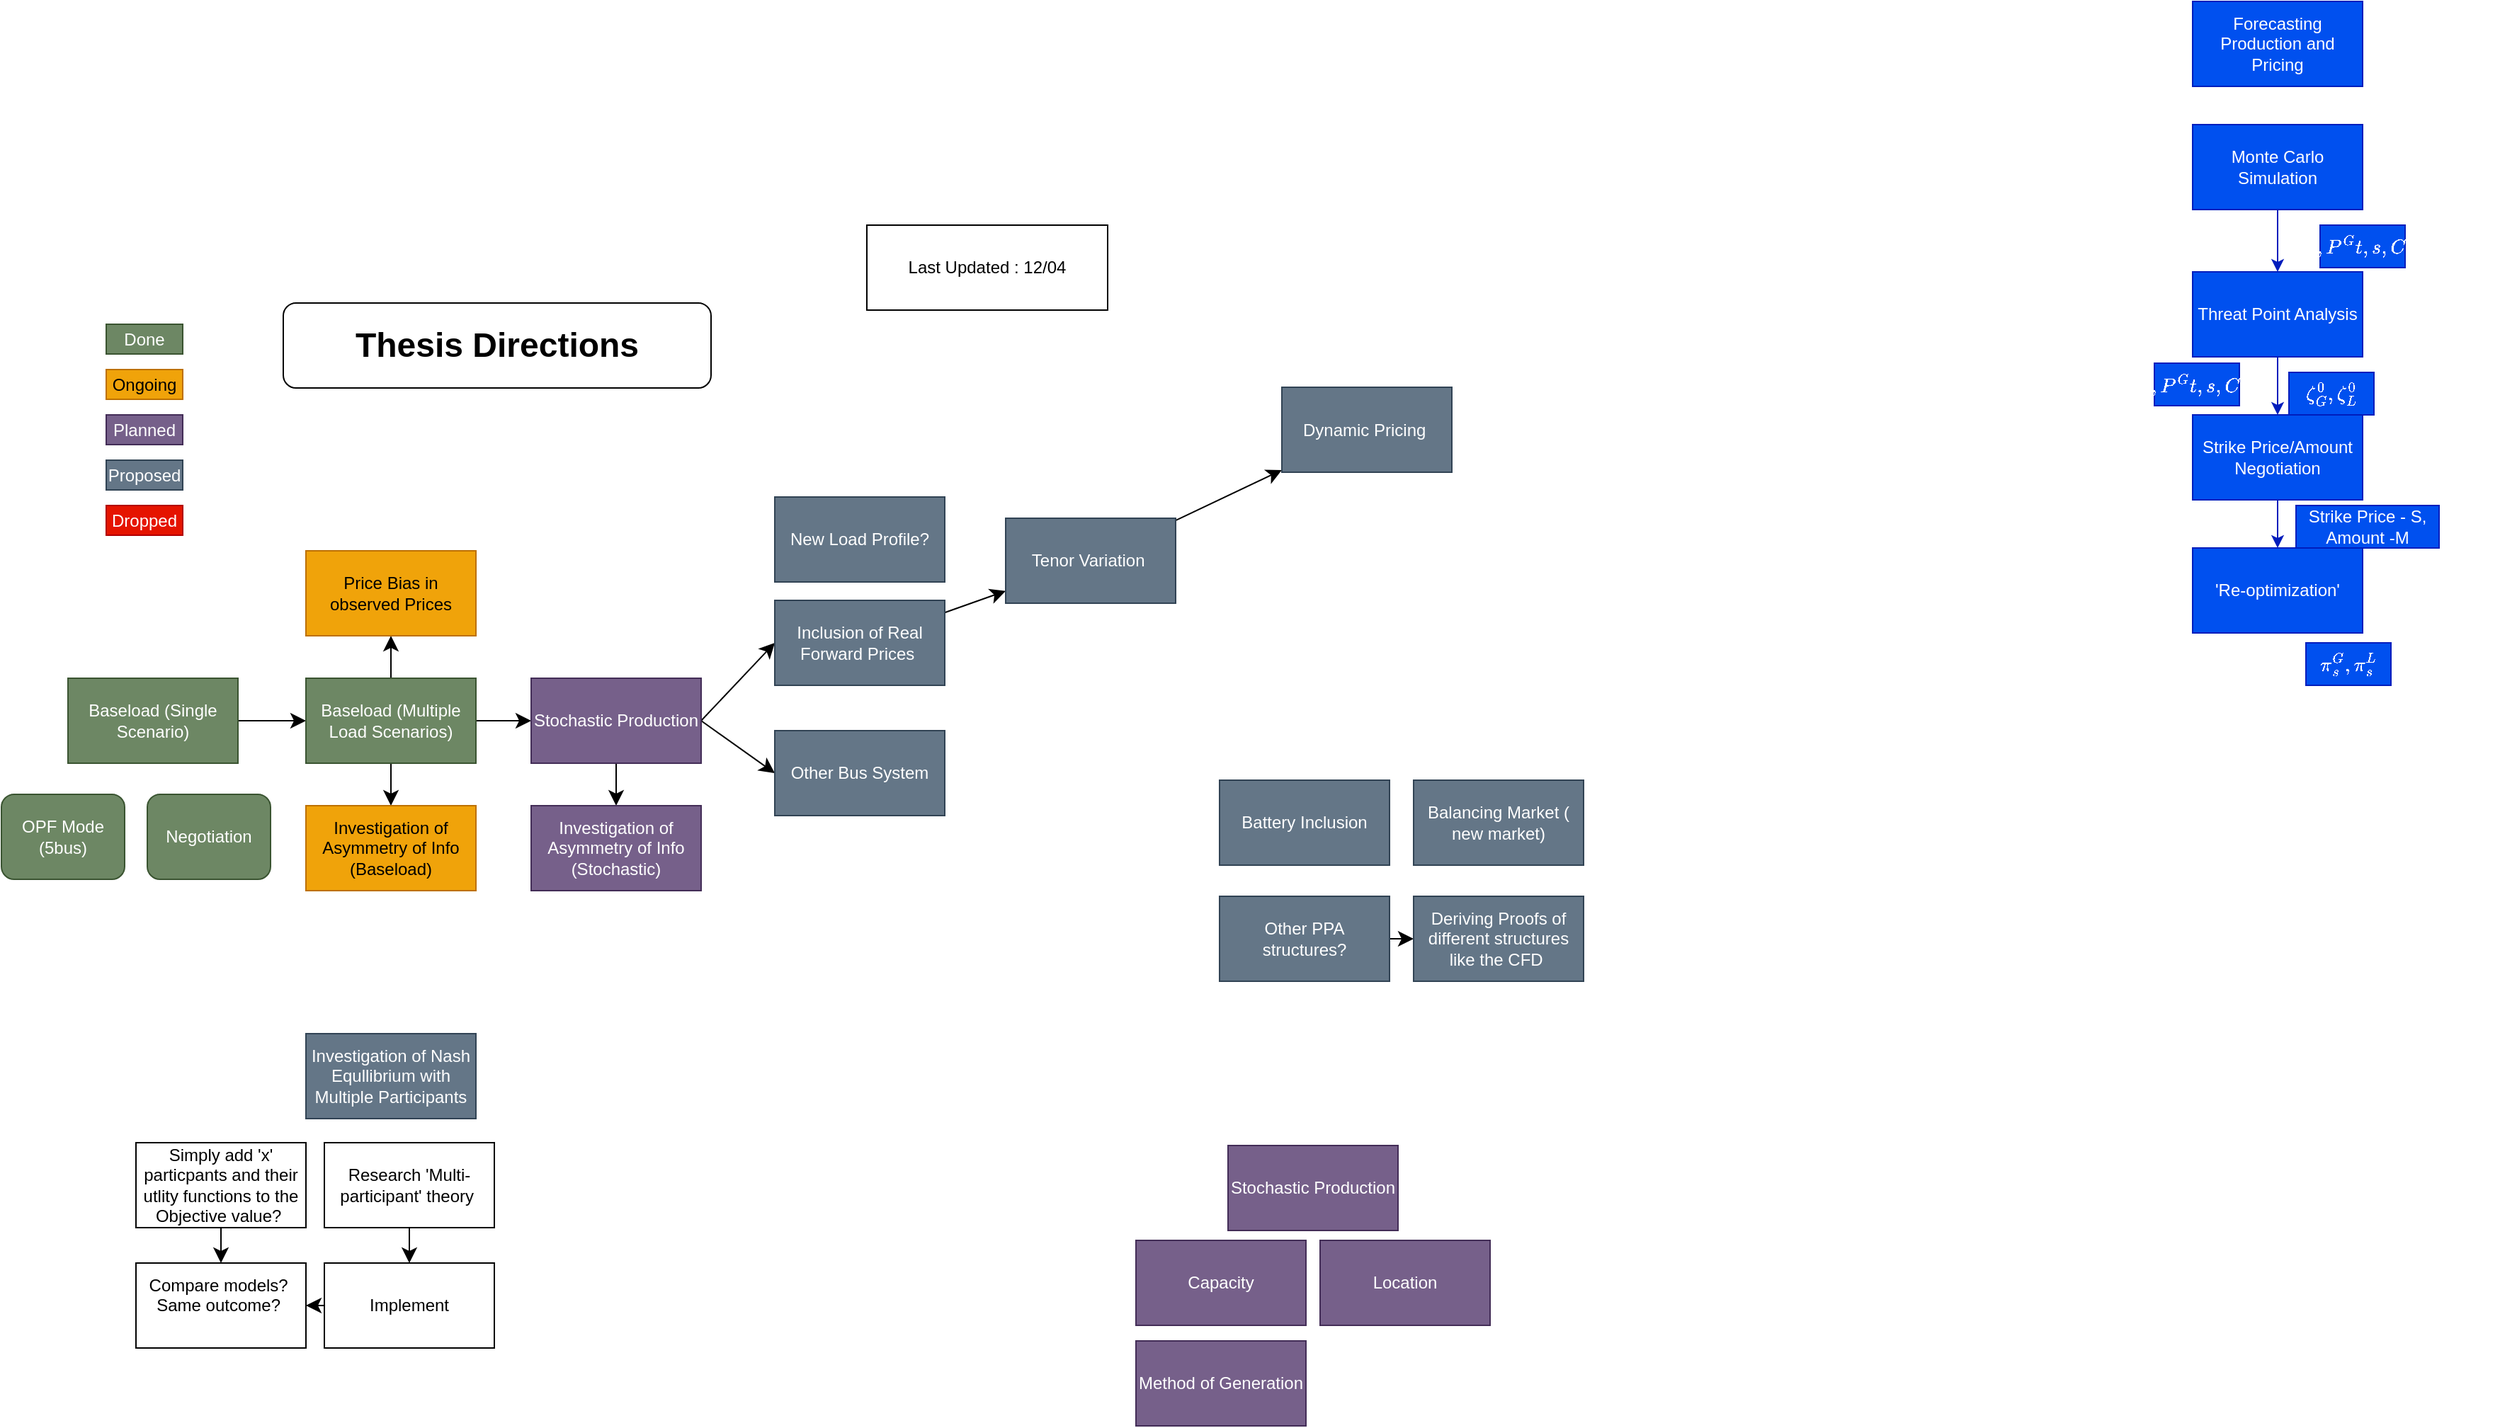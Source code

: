 <mxfile version="27.1.3">
  <diagram name="Page-1" id="gxrjSW7dHCJMyxnZooIF">
    <mxGraphModel dx="1383" dy="986" grid="0" gridSize="10" guides="1" tooltips="1" connect="1" arrows="1" fold="1" page="0" pageScale="1" pageWidth="827" pageHeight="1169" math="1" shadow="0">
      <root>
        <mxCell id="0" />
        <mxCell id="1" parent="0" />
        <mxCell id="rKD6LL7eQiW8871ztSu--3" value="" style="edgeStyle=none;curved=1;rounded=0;orthogonalLoop=1;jettySize=auto;html=1;fontSize=12;startSize=8;endSize=8;exitX=1;exitY=0.5;exitDx=0;exitDy=0;" parent="1" source="rKD6LL7eQiW8871ztSu--1" target="rKD6LL7eQiW8871ztSu--2" edge="1">
          <mxGeometry relative="1" as="geometry">
            <mxPoint x="-73" y="261.091" as="sourcePoint" />
          </mxGeometry>
        </mxCell>
        <mxCell id="rKD6LL7eQiW8871ztSu--1" value="Baseload (Single Scenario)" style="rounded=0;whiteSpace=wrap;html=1;fillColor=#6d8764;strokeColor=#3A5431;fontColor=#ffffff;" parent="1" vertex="1">
          <mxGeometry x="-206" y="165" width="120" height="60" as="geometry" />
        </mxCell>
        <mxCell id="rKD6LL7eQiW8871ztSu--6" style="edgeStyle=none;curved=1;rounded=0;orthogonalLoop=1;jettySize=auto;html=1;exitX=1;exitY=0.5;exitDx=0;exitDy=0;entryX=0;entryY=0.5;entryDx=0;entryDy=0;fontSize=12;startSize=8;endSize=8;" parent="1" source="rKD6LL7eQiW8871ztSu--2" target="rKD6LL7eQiW8871ztSu--5" edge="1">
          <mxGeometry relative="1" as="geometry" />
        </mxCell>
        <mxCell id="rKD6LL7eQiW8871ztSu--9" value="" style="edgeStyle=none;curved=1;rounded=0;orthogonalLoop=1;jettySize=auto;html=1;fontSize=12;startSize=8;endSize=8;" parent="1" source="rKD6LL7eQiW8871ztSu--2" target="rKD6LL7eQiW8871ztSu--8" edge="1">
          <mxGeometry relative="1" as="geometry" />
        </mxCell>
        <mxCell id="rKD6LL7eQiW8871ztSu--48" value="" style="edgeStyle=none;curved=1;rounded=0;orthogonalLoop=1;jettySize=auto;html=1;fontSize=12;startSize=8;endSize=8;" parent="1" source="rKD6LL7eQiW8871ztSu--2" target="rKD6LL7eQiW8871ztSu--47" edge="1">
          <mxGeometry relative="1" as="geometry" />
        </mxCell>
        <mxCell id="rKD6LL7eQiW8871ztSu--2" value="Baseload (Multiple Load Scenarios)" style="rounded=0;whiteSpace=wrap;html=1;fillColor=#6d8764;fontColor=#ffffff;strokeColor=#3A5431;" parent="1" vertex="1">
          <mxGeometry x="-38" y="165" width="120" height="60" as="geometry" />
        </mxCell>
        <mxCell id="rKD6LL7eQiW8871ztSu--28" style="edgeStyle=none;curved=1;rounded=0;orthogonalLoop=1;jettySize=auto;html=1;exitX=1;exitY=0.5;exitDx=0;exitDy=0;entryX=0;entryY=0.5;entryDx=0;entryDy=0;fontSize=12;startSize=8;endSize=8;" parent="1" source="rKD6LL7eQiW8871ztSu--5" target="rKD6LL7eQiW8871ztSu--26" edge="1">
          <mxGeometry relative="1" as="geometry" />
        </mxCell>
        <mxCell id="rKD6LL7eQiW8871ztSu--37" style="edgeStyle=none;curved=1;rounded=0;orthogonalLoop=1;jettySize=auto;html=1;exitX=1;exitY=0.5;exitDx=0;exitDy=0;entryX=0;entryY=0.5;entryDx=0;entryDy=0;fontSize=12;startSize=8;endSize=8;" parent="1" source="rKD6LL7eQiW8871ztSu--5" target="rKD6LL7eQiW8871ztSu--36" edge="1">
          <mxGeometry relative="1" as="geometry" />
        </mxCell>
        <mxCell id="rKD6LL7eQiW8871ztSu--50" value="" style="edgeStyle=none;curved=1;rounded=0;orthogonalLoop=1;jettySize=auto;html=1;fontSize=12;startSize=8;endSize=8;" parent="1" source="rKD6LL7eQiW8871ztSu--5" target="rKD6LL7eQiW8871ztSu--49" edge="1">
          <mxGeometry relative="1" as="geometry" />
        </mxCell>
        <mxCell id="rKD6LL7eQiW8871ztSu--5" value="Stochastic Production" style="rounded=0;whiteSpace=wrap;html=1;fillColor=#76608a;fontColor=#ffffff;strokeColor=#432D57;" parent="1" vertex="1">
          <mxGeometry x="121" y="165" width="120" height="60" as="geometry" />
        </mxCell>
        <mxCell id="rKD6LL7eQiW8871ztSu--30" value="" style="edgeStyle=none;curved=1;rounded=0;orthogonalLoop=1;jettySize=auto;html=1;fontSize=12;startSize=8;endSize=8;" parent="1" edge="1">
          <mxGeometry relative="1" as="geometry">
            <mxPoint x="413.0" y="231.967" as="sourcePoint" />
          </mxGeometry>
        </mxCell>
        <mxCell id="rKD6LL7eQiW8871ztSu--8" value="Price Bias in observed Prices" style="rounded=0;whiteSpace=wrap;html=1;fillColor=#f0a30a;fontColor=#000000;strokeColor=#BD7000;" parent="1" vertex="1">
          <mxGeometry x="-38" y="75" width="120" height="60" as="geometry" />
        </mxCell>
        <mxCell id="rKD6LL7eQiW8871ztSu--14" value="Ongoing" style="rounded=0;whiteSpace=wrap;html=1;fillColor=#f0a30a;fontColor=#000000;strokeColor=#BD7000;" parent="1" vertex="1">
          <mxGeometry x="-179" y="-53" width="54" height="21" as="geometry" />
        </mxCell>
        <mxCell id="rKD6LL7eQiW8871ztSu--15" value="Done" style="rounded=0;whiteSpace=wrap;html=1;fillColor=#6d8764;fontColor=#ffffff;strokeColor=#3A5431;" parent="1" vertex="1">
          <mxGeometry x="-179" y="-85" width="54" height="21" as="geometry" />
        </mxCell>
        <mxCell id="rKD6LL7eQiW8871ztSu--16" value="Planned" style="rounded=0;whiteSpace=wrap;html=1;fillColor=#76608a;fontColor=#ffffff;strokeColor=#432D57;" parent="1" vertex="1">
          <mxGeometry x="-179" y="-21" width="54" height="21" as="geometry" />
        </mxCell>
        <mxCell id="rKD6LL7eQiW8871ztSu--17" value="Proposed" style="rounded=0;whiteSpace=wrap;html=1;fillColor=#647687;fontColor=#ffffff;strokeColor=#314354;" parent="1" vertex="1">
          <mxGeometry x="-179" y="11" width="54" height="21" as="geometry" />
        </mxCell>
        <mxCell id="rKD6LL7eQiW8871ztSu--18" value="Dropped" style="rounded=0;whiteSpace=wrap;html=1;fillColor=#e51400;fontColor=#ffffff;strokeColor=#B20000;" parent="1" vertex="1">
          <mxGeometry x="-179" y="43" width="54" height="21" as="geometry" />
        </mxCell>
        <mxCell id="rKD6LL7eQiW8871ztSu--26" value="Other Bus System" style="rounded=0;whiteSpace=wrap;html=1;fillColor=#647687;fontColor=#ffffff;strokeColor=#314354;" parent="1" vertex="1">
          <mxGeometry x="293" y="202" width="120" height="60" as="geometry" />
        </mxCell>
        <mxCell id="rKD6LL7eQiW8871ztSu--34" value="&lt;h1&gt;Thesis Directions&lt;/h1&gt;" style="rounded=1;whiteSpace=wrap;html=1;" parent="1" vertex="1">
          <mxGeometry x="-54" y="-100" width="302" height="60" as="geometry" />
        </mxCell>
        <mxCell id="rKD6LL7eQiW8871ztSu--39" value="" style="edgeStyle=none;curved=1;rounded=0;orthogonalLoop=1;jettySize=auto;html=1;fontSize=12;startSize=8;endSize=8;" parent="1" source="rKD6LL7eQiW8871ztSu--36" target="rKD6LL7eQiW8871ztSu--38" edge="1">
          <mxGeometry relative="1" as="geometry" />
        </mxCell>
        <mxCell id="rKD6LL7eQiW8871ztSu--36" value="Inclusion of Real Forward Prices&amp;nbsp;" style="rounded=0;whiteSpace=wrap;html=1;fillColor=#647687;fontColor=#ffffff;strokeColor=#314354;" parent="1" vertex="1">
          <mxGeometry x="293" y="110" width="120" height="60" as="geometry" />
        </mxCell>
        <mxCell id="rKD6LL7eQiW8871ztSu--42" value="" style="edgeStyle=none;curved=1;rounded=0;orthogonalLoop=1;jettySize=auto;html=1;fontSize=12;startSize=8;endSize=8;" parent="1" source="rKD6LL7eQiW8871ztSu--38" target="rKD6LL7eQiW8871ztSu--41" edge="1">
          <mxGeometry relative="1" as="geometry" />
        </mxCell>
        <mxCell id="rKD6LL7eQiW8871ztSu--38" value="Tenor Variation&amp;nbsp;" style="rounded=0;whiteSpace=wrap;html=1;fillColor=#647687;fontColor=#ffffff;strokeColor=#314354;" parent="1" vertex="1">
          <mxGeometry x="456" y="52" width="120" height="60" as="geometry" />
        </mxCell>
        <mxCell id="rKD6LL7eQiW8871ztSu--40" value="Last Updated : 12/04" style="rounded=0;whiteSpace=wrap;html=1;" parent="1" vertex="1">
          <mxGeometry x="358" y="-155" width="170" height="60" as="geometry" />
        </mxCell>
        <mxCell id="rKD6LL7eQiW8871ztSu--41" value="Dynamic Pricing&amp;nbsp;" style="rounded=0;whiteSpace=wrap;html=1;fillColor=#647687;fontColor=#ffffff;strokeColor=#314354;" parent="1" vertex="1">
          <mxGeometry x="651" y="-40.5" width="120" height="60" as="geometry" />
        </mxCell>
        <mxCell id="Y7sS1COkAObIBIgLkpht-2" style="edgeStyle=none;curved=1;rounded=0;orthogonalLoop=1;jettySize=auto;html=1;exitX=1;exitY=0.5;exitDx=0;exitDy=0;fontSize=12;startSize=8;endSize=8;" parent="1" source="rKD6LL7eQiW8871ztSu--45" target="Y7sS1COkAObIBIgLkpht-1" edge="1">
          <mxGeometry relative="1" as="geometry" />
        </mxCell>
        <mxCell id="rKD6LL7eQiW8871ztSu--45" value="Other PPA structures?" style="rounded=0;whiteSpace=wrap;html=1;fillColor=#647687;fontColor=#ffffff;strokeColor=#314354;" parent="1" vertex="1">
          <mxGeometry x="607" y="319" width="120" height="60" as="geometry" />
        </mxCell>
        <mxCell id="rKD6LL7eQiW8871ztSu--46" value="Investigation of Nash Equllibrium with Multiple Participants" style="rounded=0;whiteSpace=wrap;html=1;fillColor=#647687;fontColor=#ffffff;strokeColor=#314354;" parent="1" vertex="1">
          <mxGeometry x="-38" y="416" width="120" height="60" as="geometry" />
        </mxCell>
        <mxCell id="rKD6LL7eQiW8871ztSu--47" value="Investigation of Asymmetry of Info (Baseload)" style="rounded=0;whiteSpace=wrap;html=1;fillColor=#f0a30a;fontColor=#000000;strokeColor=#BD7000;" parent="1" vertex="1">
          <mxGeometry x="-38" y="255" width="120" height="60" as="geometry" />
        </mxCell>
        <mxCell id="rKD6LL7eQiW8871ztSu--49" value="Investigation of Asymmetry of Info (Stochastic)" style="rounded=0;whiteSpace=wrap;html=1;fillColor=#76608a;fontColor=#ffffff;strokeColor=#432D57;" parent="1" vertex="1">
          <mxGeometry x="121" y="255" width="120" height="60" as="geometry" />
        </mxCell>
        <mxCell id="rKD6LL7eQiW8871ztSu--55" value="Battery Inclusion" style="rounded=0;whiteSpace=wrap;html=1;fillColor=#647687;fontColor=#ffffff;strokeColor=#314354;" parent="1" vertex="1">
          <mxGeometry x="607" y="237" width="120" height="60" as="geometry" />
        </mxCell>
        <mxCell id="rKD6LL7eQiW8871ztSu--56" value="Balancing Market ( new market)" style="rounded=0;whiteSpace=wrap;html=1;fillColor=#647687;fontColor=#ffffff;strokeColor=#314354;" parent="1" vertex="1">
          <mxGeometry x="744" y="237" width="120" height="60" as="geometry" />
        </mxCell>
        <mxCell id="rKD6LL7eQiW8871ztSu--59" value="OPF Mode (5bus)" style="rounded=1;whiteSpace=wrap;html=1;fillColor=#6d8764;fontColor=#ffffff;strokeColor=#3A5431;" parent="1" vertex="1">
          <mxGeometry x="-253" y="247" width="87" height="60" as="geometry" />
        </mxCell>
        <mxCell id="rKD6LL7eQiW8871ztSu--60" value="Negotiation" style="rounded=1;whiteSpace=wrap;html=1;fillColor=#6d8764;fontColor=#ffffff;strokeColor=#3A5431;" parent="1" vertex="1">
          <mxGeometry x="-150" y="247" width="87" height="60" as="geometry" />
        </mxCell>
        <mxCell id="Y7sS1COkAObIBIgLkpht-1" value="Deriving Proofs of different structures like the CFD&amp;nbsp;" style="rounded=0;whiteSpace=wrap;html=1;fillColor=#647687;fontColor=#ffffff;strokeColor=#314354;" parent="1" vertex="1">
          <mxGeometry x="744" y="319" width="120" height="60" as="geometry" />
        </mxCell>
        <mxCell id="Y7sS1COkAObIBIgLkpht-3" value="New Load Profile?" style="rounded=0;whiteSpace=wrap;html=1;fillColor=#647687;fontColor=#ffffff;strokeColor=#314354;" parent="1" vertex="1">
          <mxGeometry x="293" y="37" width="120" height="60" as="geometry" />
        </mxCell>
        <mxCell id="Y7sS1COkAObIBIgLkpht-4" value="Stochastic Production" style="rounded=0;whiteSpace=wrap;html=1;fillColor=#76608a;fontColor=#ffffff;strokeColor=#432D57;" parent="1" vertex="1">
          <mxGeometry x="613" y="495" width="120" height="60" as="geometry" />
        </mxCell>
        <mxCell id="Y7sS1COkAObIBIgLkpht-5" value="Capacity" style="rounded=0;whiteSpace=wrap;html=1;fillColor=#76608a;fontColor=#ffffff;strokeColor=#432D57;" parent="1" vertex="1">
          <mxGeometry x="548" y="562" width="120" height="60" as="geometry" />
        </mxCell>
        <mxCell id="Y7sS1COkAObIBIgLkpht-6" value="Location" style="rounded=0;whiteSpace=wrap;html=1;fillColor=#76608a;fontColor=#ffffff;strokeColor=#432D57;" parent="1" vertex="1">
          <mxGeometry x="678" y="562" width="120" height="60" as="geometry" />
        </mxCell>
        <mxCell id="Y7sS1COkAObIBIgLkpht-7" value="Method of Generation" style="rounded=0;whiteSpace=wrap;html=1;fillColor=#76608a;fontColor=#ffffff;strokeColor=#432D57;" parent="1" vertex="1">
          <mxGeometry x="548" y="633" width="120" height="60" as="geometry" />
        </mxCell>
        <mxCell id="tB2WvUKI93JjlL_zfi1k-7" value="" style="edgeStyle=none;curved=1;rounded=0;orthogonalLoop=1;jettySize=auto;html=1;fontSize=12;startSize=8;endSize=8;" parent="1" source="tB2WvUKI93JjlL_zfi1k-1" target="tB2WvUKI93JjlL_zfi1k-5" edge="1">
          <mxGeometry relative="1" as="geometry" />
        </mxCell>
        <mxCell id="tB2WvUKI93JjlL_zfi1k-1" value="Simply add &#39;x&#39; particpants and their utlity functions to the Objective value?&amp;nbsp;" style="rounded=0;whiteSpace=wrap;html=1;" parent="1" vertex="1">
          <mxGeometry x="-158" y="493" width="120" height="60" as="geometry" />
        </mxCell>
        <mxCell id="tB2WvUKI93JjlL_zfi1k-4" value="" style="edgeStyle=none;curved=1;rounded=0;orthogonalLoop=1;jettySize=auto;html=1;fontSize=12;startSize=8;endSize=8;" parent="1" source="tB2WvUKI93JjlL_zfi1k-2" target="tB2WvUKI93JjlL_zfi1k-3" edge="1">
          <mxGeometry relative="1" as="geometry" />
        </mxCell>
        <mxCell id="tB2WvUKI93JjlL_zfi1k-2" value="Research &#39;Multi-participant&#39; theory&amp;nbsp;" style="rounded=0;whiteSpace=wrap;html=1;" parent="1" vertex="1">
          <mxGeometry x="-25" y="493" width="120" height="60" as="geometry" />
        </mxCell>
        <mxCell id="tB2WvUKI93JjlL_zfi1k-6" style="edgeStyle=none;curved=1;rounded=0;orthogonalLoop=1;jettySize=auto;html=1;exitX=0;exitY=0.5;exitDx=0;exitDy=0;entryX=1;entryY=0.5;entryDx=0;entryDy=0;fontSize=12;startSize=8;endSize=8;" parent="1" source="tB2WvUKI93JjlL_zfi1k-3" target="tB2WvUKI93JjlL_zfi1k-5" edge="1">
          <mxGeometry relative="1" as="geometry" />
        </mxCell>
        <mxCell id="tB2WvUKI93JjlL_zfi1k-3" value="Implement" style="rounded=0;whiteSpace=wrap;html=1;" parent="1" vertex="1">
          <mxGeometry x="-25" y="578" width="120" height="60" as="geometry" />
        </mxCell>
        <mxCell id="tB2WvUKI93JjlL_zfi1k-5" value="Compare models?&amp;nbsp;&lt;br&gt;Same outcome?&amp;nbsp;&lt;div&gt;&lt;br/&gt;&lt;/div&gt;" style="rounded=0;whiteSpace=wrap;html=1;" parent="1" vertex="1">
          <mxGeometry x="-158" y="578" width="120" height="60" as="geometry" />
        </mxCell>
        <mxCell id="6" value="" style="edgeStyle=none;html=1;fillColor=#0050ef;strokeColor=#001DBC;" parent="1" source="2" target="3" edge="1">
          <mxGeometry relative="1" as="geometry" />
        </mxCell>
        <mxCell id="2" value="Monte Carlo Simulation" style="rounded=0;whiteSpace=wrap;html=1;fillColor=#0050ef;fontColor=#ffffff;strokeColor=#001DBC;" parent="1" vertex="1">
          <mxGeometry x="1294" y="-226" width="120" height="60" as="geometry" />
        </mxCell>
        <mxCell id="9" value="" style="edgeStyle=none;html=1;fillColor=#0050ef;strokeColor=#001DBC;" parent="1" source="3" target="5" edge="1">
          <mxGeometry relative="1" as="geometry" />
        </mxCell>
        <mxCell id="3" value="Threat Point Analysis" style="rounded=0;whiteSpace=wrap;html=1;fillColor=#0050ef;fontColor=#ffffff;strokeColor=#001DBC;" parent="1" vertex="1">
          <mxGeometry x="1294" y="-122" width="120" height="60" as="geometry" />
        </mxCell>
        <mxCell id="4" value="Forecasting Production and Pricing" style="rounded=0;whiteSpace=wrap;html=1;fillColor=#0050ef;fontColor=#ffffff;strokeColor=#001DBC;" parent="1" vertex="1">
          <mxGeometry x="1294" y="-313" width="120" height="60" as="geometry" />
        </mxCell>
        <mxCell id="13" value="" style="edgeStyle=none;html=1;fillColor=#0050ef;strokeColor=#001DBC;" parent="1" source="5" target="12" edge="1">
          <mxGeometry relative="1" as="geometry" />
        </mxCell>
        <mxCell id="5" value="Strike Price/Amount Negotiation" style="rounded=0;whiteSpace=wrap;html=1;fillColor=#0050ef;fontColor=#ffffff;strokeColor=#001DBC;" parent="1" vertex="1">
          <mxGeometry x="1294" y="-21" width="120" height="60" as="geometry" />
        </mxCell>
        <mxCell id="8" value="$$\lambda_{t,s},P^G{t,s},CR_{t,s}$$" style="text;html=1;align=center;verticalAlign=middle;whiteSpace=wrap;rounded=0;fillColor=#0050ef;fontColor=#ffffff;strokeColor=#001DBC;" parent="1" vertex="1">
          <mxGeometry x="1384" y="-155" width="60" height="30" as="geometry" />
        </mxCell>
        <mxCell id="10" value="$$\zeta_{G}^0,\zeta_L^0$$" style="text;html=1;align=center;verticalAlign=middle;whiteSpace=wrap;rounded=0;fillColor=#0050ef;fontColor=#ffffff;strokeColor=#001DBC;" parent="1" vertex="1">
          <mxGeometry x="1362" y="-51" width="60" height="30" as="geometry" />
        </mxCell>
        <mxCell id="12" value="&#39;Re-optimization&#39;" style="rounded=0;whiteSpace=wrap;html=1;fillColor=#0050ef;fontColor=#ffffff;strokeColor=#001DBC;" parent="1" vertex="1">
          <mxGeometry x="1294" y="73" width="120" height="60" as="geometry" />
        </mxCell>
        <mxCell id="14" value="Strike Price - S, Amount -M" style="text;html=1;align=center;verticalAlign=middle;whiteSpace=wrap;rounded=0;fillColor=#0050ef;fontColor=#ffffff;strokeColor=#001DBC;" parent="1" vertex="1">
          <mxGeometry x="1367" y="43" width="101" height="30" as="geometry" />
        </mxCell>
        <mxCell id="15" value="$$\pi_s^G,\pi_s^L$$" style="text;html=1;align=center;verticalAlign=middle;whiteSpace=wrap;rounded=0;fillColor=#0050ef;fontColor=#ffffff;strokeColor=#001DBC;" parent="1" vertex="1">
          <mxGeometry x="1374" y="140" width="60" height="30" as="geometry" />
        </mxCell>
        <mxCell id="z8gHrf6x9JJwKPdvptJt-16" value="$$\lambda_{t,s},P^G{t,s},CR_{t,s}$$" style="text;html=1;align=center;verticalAlign=middle;whiteSpace=wrap;rounded=0;fillColor=#0050ef;fontColor=#ffffff;strokeColor=#001DBC;" vertex="1" parent="1">
          <mxGeometry x="1267" y="-57.5" width="60" height="30" as="geometry" />
        </mxCell>
      </root>
    </mxGraphModel>
  </diagram>
</mxfile>
